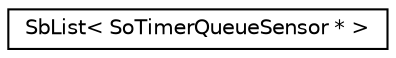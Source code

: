 digraph "Graphical Class Hierarchy"
{
 // LATEX_PDF_SIZE
  edge [fontname="Helvetica",fontsize="10",labelfontname="Helvetica",labelfontsize="10"];
  node [fontname="Helvetica",fontsize="10",shape=record];
  rankdir="LR";
  Node0 [label="SbList\< SoTimerQueueSensor * \>",height=0.2,width=0.4,color="black", fillcolor="white", style="filled",URL="$classSbList.html",tooltip=" "];
}
